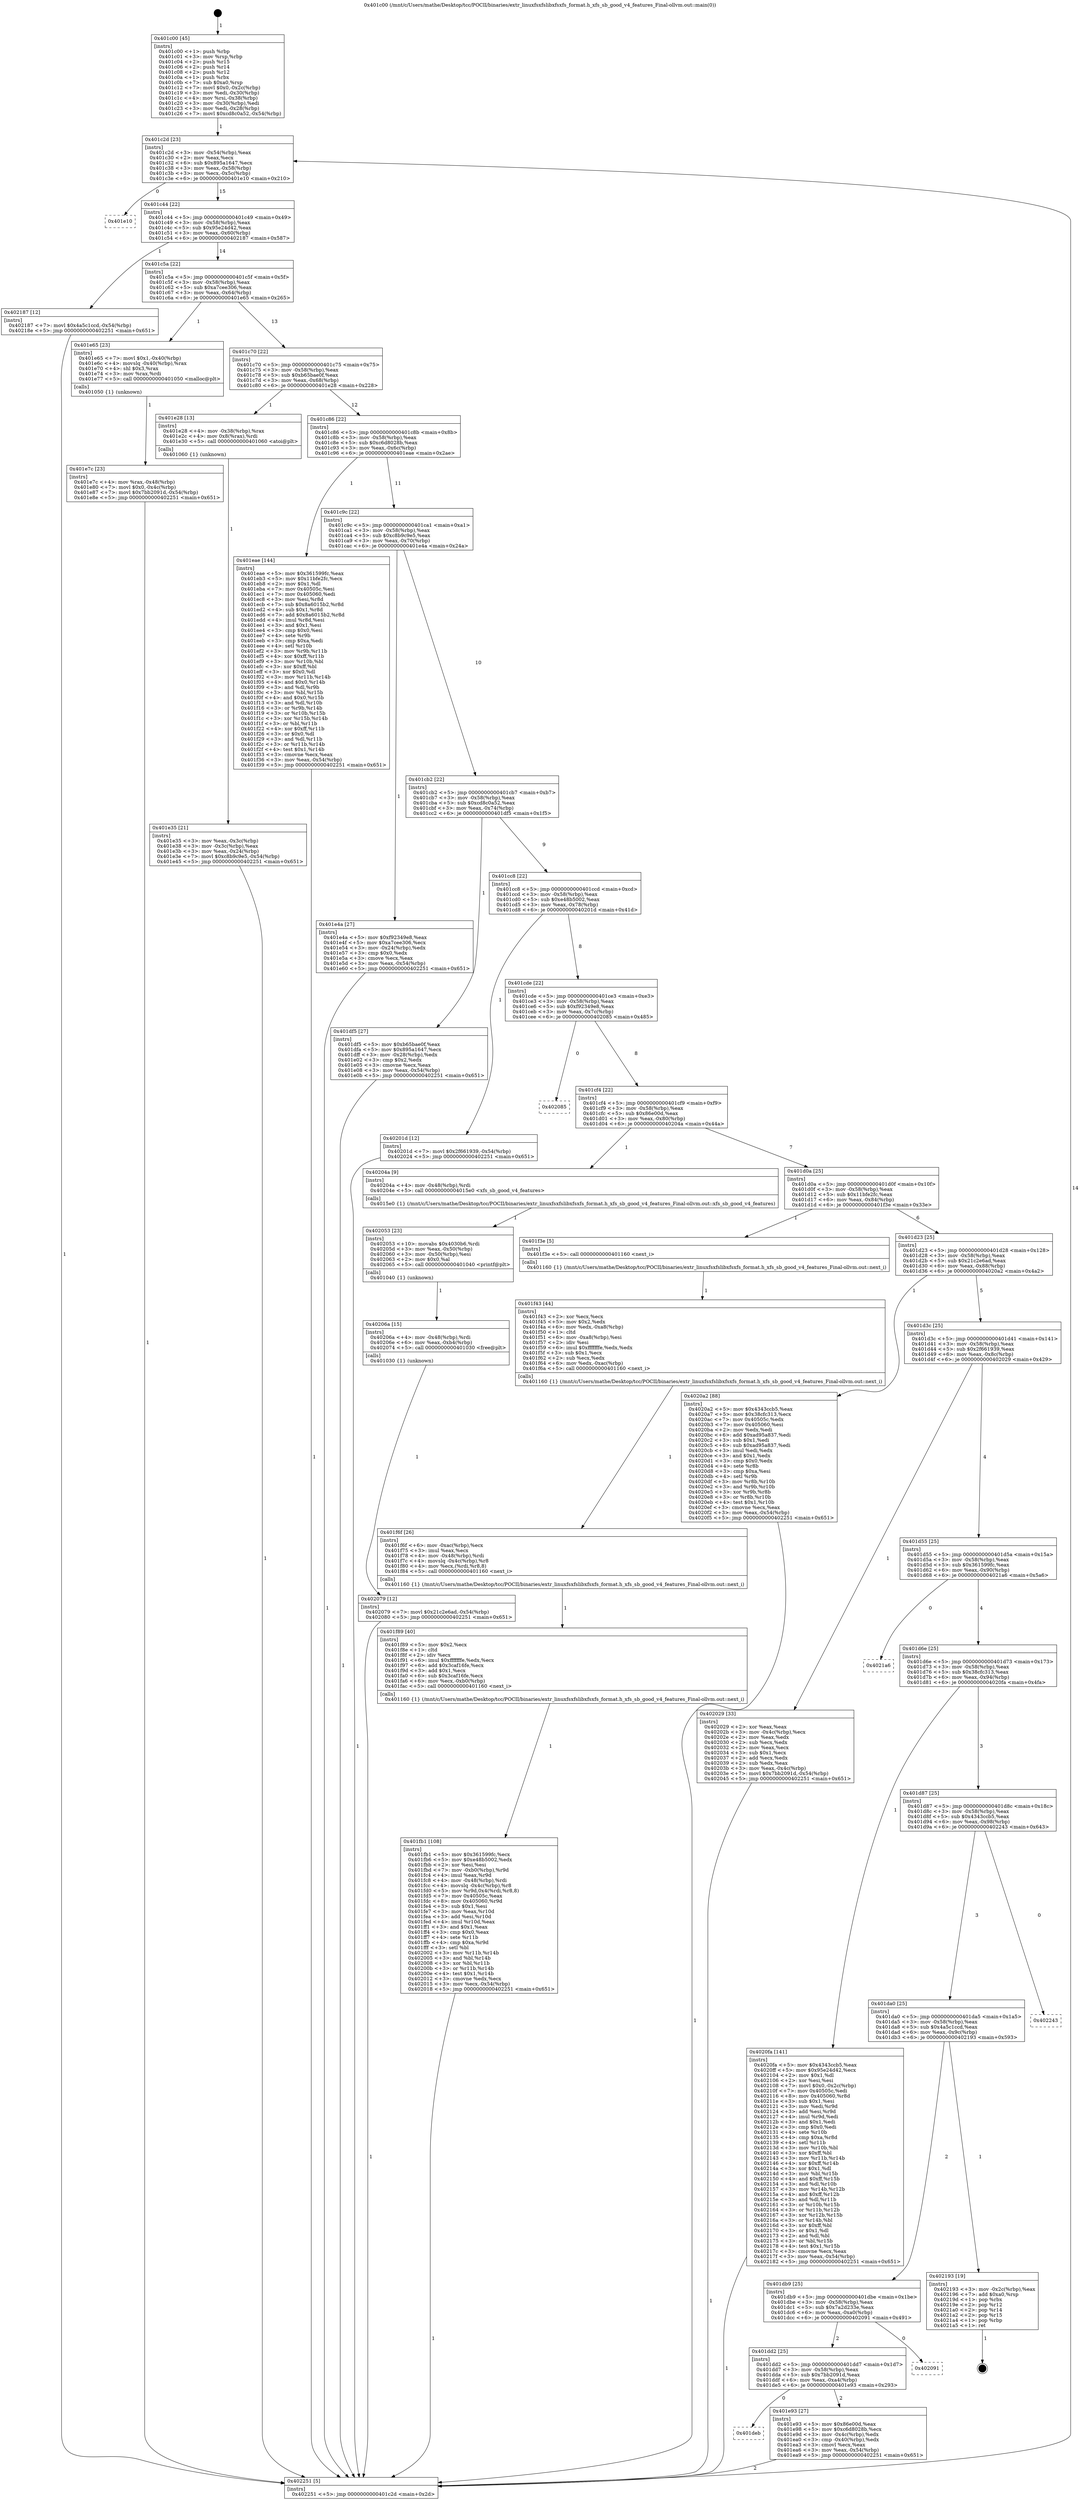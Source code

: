 digraph "0x401c00" {
  label = "0x401c00 (/mnt/c/Users/mathe/Desktop/tcc/POCII/binaries/extr_linuxfsxfslibxfsxfs_format.h_xfs_sb_good_v4_features_Final-ollvm.out::main(0))"
  labelloc = "t"
  node[shape=record]

  Entry [label="",width=0.3,height=0.3,shape=circle,fillcolor=black,style=filled]
  "0x401c2d" [label="{
     0x401c2d [23]\l
     | [instrs]\l
     &nbsp;&nbsp;0x401c2d \<+3\>: mov -0x54(%rbp),%eax\l
     &nbsp;&nbsp;0x401c30 \<+2\>: mov %eax,%ecx\l
     &nbsp;&nbsp;0x401c32 \<+6\>: sub $0x895a1647,%ecx\l
     &nbsp;&nbsp;0x401c38 \<+3\>: mov %eax,-0x58(%rbp)\l
     &nbsp;&nbsp;0x401c3b \<+3\>: mov %ecx,-0x5c(%rbp)\l
     &nbsp;&nbsp;0x401c3e \<+6\>: je 0000000000401e10 \<main+0x210\>\l
  }"]
  "0x401e10" [label="{
     0x401e10\l
  }", style=dashed]
  "0x401c44" [label="{
     0x401c44 [22]\l
     | [instrs]\l
     &nbsp;&nbsp;0x401c44 \<+5\>: jmp 0000000000401c49 \<main+0x49\>\l
     &nbsp;&nbsp;0x401c49 \<+3\>: mov -0x58(%rbp),%eax\l
     &nbsp;&nbsp;0x401c4c \<+5\>: sub $0x95e24d42,%eax\l
     &nbsp;&nbsp;0x401c51 \<+3\>: mov %eax,-0x60(%rbp)\l
     &nbsp;&nbsp;0x401c54 \<+6\>: je 0000000000402187 \<main+0x587\>\l
  }"]
  Exit [label="",width=0.3,height=0.3,shape=circle,fillcolor=black,style=filled,peripheries=2]
  "0x402187" [label="{
     0x402187 [12]\l
     | [instrs]\l
     &nbsp;&nbsp;0x402187 \<+7\>: movl $0x4a5c1ccd,-0x54(%rbp)\l
     &nbsp;&nbsp;0x40218e \<+5\>: jmp 0000000000402251 \<main+0x651\>\l
  }"]
  "0x401c5a" [label="{
     0x401c5a [22]\l
     | [instrs]\l
     &nbsp;&nbsp;0x401c5a \<+5\>: jmp 0000000000401c5f \<main+0x5f\>\l
     &nbsp;&nbsp;0x401c5f \<+3\>: mov -0x58(%rbp),%eax\l
     &nbsp;&nbsp;0x401c62 \<+5\>: sub $0xa7cee306,%eax\l
     &nbsp;&nbsp;0x401c67 \<+3\>: mov %eax,-0x64(%rbp)\l
     &nbsp;&nbsp;0x401c6a \<+6\>: je 0000000000401e65 \<main+0x265\>\l
  }"]
  "0x402079" [label="{
     0x402079 [12]\l
     | [instrs]\l
     &nbsp;&nbsp;0x402079 \<+7\>: movl $0x21c2e6ad,-0x54(%rbp)\l
     &nbsp;&nbsp;0x402080 \<+5\>: jmp 0000000000402251 \<main+0x651\>\l
  }"]
  "0x401e65" [label="{
     0x401e65 [23]\l
     | [instrs]\l
     &nbsp;&nbsp;0x401e65 \<+7\>: movl $0x1,-0x40(%rbp)\l
     &nbsp;&nbsp;0x401e6c \<+4\>: movslq -0x40(%rbp),%rax\l
     &nbsp;&nbsp;0x401e70 \<+4\>: shl $0x3,%rax\l
     &nbsp;&nbsp;0x401e74 \<+3\>: mov %rax,%rdi\l
     &nbsp;&nbsp;0x401e77 \<+5\>: call 0000000000401050 \<malloc@plt\>\l
     | [calls]\l
     &nbsp;&nbsp;0x401050 \{1\} (unknown)\l
  }"]
  "0x401c70" [label="{
     0x401c70 [22]\l
     | [instrs]\l
     &nbsp;&nbsp;0x401c70 \<+5\>: jmp 0000000000401c75 \<main+0x75\>\l
     &nbsp;&nbsp;0x401c75 \<+3\>: mov -0x58(%rbp),%eax\l
     &nbsp;&nbsp;0x401c78 \<+5\>: sub $0xb65bae0f,%eax\l
     &nbsp;&nbsp;0x401c7d \<+3\>: mov %eax,-0x68(%rbp)\l
     &nbsp;&nbsp;0x401c80 \<+6\>: je 0000000000401e28 \<main+0x228\>\l
  }"]
  "0x40206a" [label="{
     0x40206a [15]\l
     | [instrs]\l
     &nbsp;&nbsp;0x40206a \<+4\>: mov -0x48(%rbp),%rdi\l
     &nbsp;&nbsp;0x40206e \<+6\>: mov %eax,-0xb4(%rbp)\l
     &nbsp;&nbsp;0x402074 \<+5\>: call 0000000000401030 \<free@plt\>\l
     | [calls]\l
     &nbsp;&nbsp;0x401030 \{1\} (unknown)\l
  }"]
  "0x401e28" [label="{
     0x401e28 [13]\l
     | [instrs]\l
     &nbsp;&nbsp;0x401e28 \<+4\>: mov -0x38(%rbp),%rax\l
     &nbsp;&nbsp;0x401e2c \<+4\>: mov 0x8(%rax),%rdi\l
     &nbsp;&nbsp;0x401e30 \<+5\>: call 0000000000401060 \<atoi@plt\>\l
     | [calls]\l
     &nbsp;&nbsp;0x401060 \{1\} (unknown)\l
  }"]
  "0x401c86" [label="{
     0x401c86 [22]\l
     | [instrs]\l
     &nbsp;&nbsp;0x401c86 \<+5\>: jmp 0000000000401c8b \<main+0x8b\>\l
     &nbsp;&nbsp;0x401c8b \<+3\>: mov -0x58(%rbp),%eax\l
     &nbsp;&nbsp;0x401c8e \<+5\>: sub $0xc6d8028b,%eax\l
     &nbsp;&nbsp;0x401c93 \<+3\>: mov %eax,-0x6c(%rbp)\l
     &nbsp;&nbsp;0x401c96 \<+6\>: je 0000000000401eae \<main+0x2ae\>\l
  }"]
  "0x402053" [label="{
     0x402053 [23]\l
     | [instrs]\l
     &nbsp;&nbsp;0x402053 \<+10\>: movabs $0x4030b6,%rdi\l
     &nbsp;&nbsp;0x40205d \<+3\>: mov %eax,-0x50(%rbp)\l
     &nbsp;&nbsp;0x402060 \<+3\>: mov -0x50(%rbp),%esi\l
     &nbsp;&nbsp;0x402063 \<+2\>: mov $0x0,%al\l
     &nbsp;&nbsp;0x402065 \<+5\>: call 0000000000401040 \<printf@plt\>\l
     | [calls]\l
     &nbsp;&nbsp;0x401040 \{1\} (unknown)\l
  }"]
  "0x401eae" [label="{
     0x401eae [144]\l
     | [instrs]\l
     &nbsp;&nbsp;0x401eae \<+5\>: mov $0x361599fc,%eax\l
     &nbsp;&nbsp;0x401eb3 \<+5\>: mov $0x11bfe2fc,%ecx\l
     &nbsp;&nbsp;0x401eb8 \<+2\>: mov $0x1,%dl\l
     &nbsp;&nbsp;0x401eba \<+7\>: mov 0x40505c,%esi\l
     &nbsp;&nbsp;0x401ec1 \<+7\>: mov 0x405060,%edi\l
     &nbsp;&nbsp;0x401ec8 \<+3\>: mov %esi,%r8d\l
     &nbsp;&nbsp;0x401ecb \<+7\>: sub $0x8a6015b2,%r8d\l
     &nbsp;&nbsp;0x401ed2 \<+4\>: sub $0x1,%r8d\l
     &nbsp;&nbsp;0x401ed6 \<+7\>: add $0x8a6015b2,%r8d\l
     &nbsp;&nbsp;0x401edd \<+4\>: imul %r8d,%esi\l
     &nbsp;&nbsp;0x401ee1 \<+3\>: and $0x1,%esi\l
     &nbsp;&nbsp;0x401ee4 \<+3\>: cmp $0x0,%esi\l
     &nbsp;&nbsp;0x401ee7 \<+4\>: sete %r9b\l
     &nbsp;&nbsp;0x401eeb \<+3\>: cmp $0xa,%edi\l
     &nbsp;&nbsp;0x401eee \<+4\>: setl %r10b\l
     &nbsp;&nbsp;0x401ef2 \<+3\>: mov %r9b,%r11b\l
     &nbsp;&nbsp;0x401ef5 \<+4\>: xor $0xff,%r11b\l
     &nbsp;&nbsp;0x401ef9 \<+3\>: mov %r10b,%bl\l
     &nbsp;&nbsp;0x401efc \<+3\>: xor $0xff,%bl\l
     &nbsp;&nbsp;0x401eff \<+3\>: xor $0x0,%dl\l
     &nbsp;&nbsp;0x401f02 \<+3\>: mov %r11b,%r14b\l
     &nbsp;&nbsp;0x401f05 \<+4\>: and $0x0,%r14b\l
     &nbsp;&nbsp;0x401f09 \<+3\>: and %dl,%r9b\l
     &nbsp;&nbsp;0x401f0c \<+3\>: mov %bl,%r15b\l
     &nbsp;&nbsp;0x401f0f \<+4\>: and $0x0,%r15b\l
     &nbsp;&nbsp;0x401f13 \<+3\>: and %dl,%r10b\l
     &nbsp;&nbsp;0x401f16 \<+3\>: or %r9b,%r14b\l
     &nbsp;&nbsp;0x401f19 \<+3\>: or %r10b,%r15b\l
     &nbsp;&nbsp;0x401f1c \<+3\>: xor %r15b,%r14b\l
     &nbsp;&nbsp;0x401f1f \<+3\>: or %bl,%r11b\l
     &nbsp;&nbsp;0x401f22 \<+4\>: xor $0xff,%r11b\l
     &nbsp;&nbsp;0x401f26 \<+3\>: or $0x0,%dl\l
     &nbsp;&nbsp;0x401f29 \<+3\>: and %dl,%r11b\l
     &nbsp;&nbsp;0x401f2c \<+3\>: or %r11b,%r14b\l
     &nbsp;&nbsp;0x401f2f \<+4\>: test $0x1,%r14b\l
     &nbsp;&nbsp;0x401f33 \<+3\>: cmovne %ecx,%eax\l
     &nbsp;&nbsp;0x401f36 \<+3\>: mov %eax,-0x54(%rbp)\l
     &nbsp;&nbsp;0x401f39 \<+5\>: jmp 0000000000402251 \<main+0x651\>\l
  }"]
  "0x401c9c" [label="{
     0x401c9c [22]\l
     | [instrs]\l
     &nbsp;&nbsp;0x401c9c \<+5\>: jmp 0000000000401ca1 \<main+0xa1\>\l
     &nbsp;&nbsp;0x401ca1 \<+3\>: mov -0x58(%rbp),%eax\l
     &nbsp;&nbsp;0x401ca4 \<+5\>: sub $0xc8b9c9e5,%eax\l
     &nbsp;&nbsp;0x401ca9 \<+3\>: mov %eax,-0x70(%rbp)\l
     &nbsp;&nbsp;0x401cac \<+6\>: je 0000000000401e4a \<main+0x24a\>\l
  }"]
  "0x401fb1" [label="{
     0x401fb1 [108]\l
     | [instrs]\l
     &nbsp;&nbsp;0x401fb1 \<+5\>: mov $0x361599fc,%ecx\l
     &nbsp;&nbsp;0x401fb6 \<+5\>: mov $0xe48b5002,%edx\l
     &nbsp;&nbsp;0x401fbb \<+2\>: xor %esi,%esi\l
     &nbsp;&nbsp;0x401fbd \<+7\>: mov -0xb0(%rbp),%r9d\l
     &nbsp;&nbsp;0x401fc4 \<+4\>: imul %eax,%r9d\l
     &nbsp;&nbsp;0x401fc8 \<+4\>: mov -0x48(%rbp),%rdi\l
     &nbsp;&nbsp;0x401fcc \<+4\>: movslq -0x4c(%rbp),%r8\l
     &nbsp;&nbsp;0x401fd0 \<+5\>: mov %r9d,0x4(%rdi,%r8,8)\l
     &nbsp;&nbsp;0x401fd5 \<+7\>: mov 0x40505c,%eax\l
     &nbsp;&nbsp;0x401fdc \<+8\>: mov 0x405060,%r9d\l
     &nbsp;&nbsp;0x401fe4 \<+3\>: sub $0x1,%esi\l
     &nbsp;&nbsp;0x401fe7 \<+3\>: mov %eax,%r10d\l
     &nbsp;&nbsp;0x401fea \<+3\>: add %esi,%r10d\l
     &nbsp;&nbsp;0x401fed \<+4\>: imul %r10d,%eax\l
     &nbsp;&nbsp;0x401ff1 \<+3\>: and $0x1,%eax\l
     &nbsp;&nbsp;0x401ff4 \<+3\>: cmp $0x0,%eax\l
     &nbsp;&nbsp;0x401ff7 \<+4\>: sete %r11b\l
     &nbsp;&nbsp;0x401ffb \<+4\>: cmp $0xa,%r9d\l
     &nbsp;&nbsp;0x401fff \<+3\>: setl %bl\l
     &nbsp;&nbsp;0x402002 \<+3\>: mov %r11b,%r14b\l
     &nbsp;&nbsp;0x402005 \<+3\>: and %bl,%r14b\l
     &nbsp;&nbsp;0x402008 \<+3\>: xor %bl,%r11b\l
     &nbsp;&nbsp;0x40200b \<+3\>: or %r11b,%r14b\l
     &nbsp;&nbsp;0x40200e \<+4\>: test $0x1,%r14b\l
     &nbsp;&nbsp;0x402012 \<+3\>: cmovne %edx,%ecx\l
     &nbsp;&nbsp;0x402015 \<+3\>: mov %ecx,-0x54(%rbp)\l
     &nbsp;&nbsp;0x402018 \<+5\>: jmp 0000000000402251 \<main+0x651\>\l
  }"]
  "0x401e4a" [label="{
     0x401e4a [27]\l
     | [instrs]\l
     &nbsp;&nbsp;0x401e4a \<+5\>: mov $0xf92349e8,%eax\l
     &nbsp;&nbsp;0x401e4f \<+5\>: mov $0xa7cee306,%ecx\l
     &nbsp;&nbsp;0x401e54 \<+3\>: mov -0x24(%rbp),%edx\l
     &nbsp;&nbsp;0x401e57 \<+3\>: cmp $0x0,%edx\l
     &nbsp;&nbsp;0x401e5a \<+3\>: cmove %ecx,%eax\l
     &nbsp;&nbsp;0x401e5d \<+3\>: mov %eax,-0x54(%rbp)\l
     &nbsp;&nbsp;0x401e60 \<+5\>: jmp 0000000000402251 \<main+0x651\>\l
  }"]
  "0x401cb2" [label="{
     0x401cb2 [22]\l
     | [instrs]\l
     &nbsp;&nbsp;0x401cb2 \<+5\>: jmp 0000000000401cb7 \<main+0xb7\>\l
     &nbsp;&nbsp;0x401cb7 \<+3\>: mov -0x58(%rbp),%eax\l
     &nbsp;&nbsp;0x401cba \<+5\>: sub $0xcd8c0a52,%eax\l
     &nbsp;&nbsp;0x401cbf \<+3\>: mov %eax,-0x74(%rbp)\l
     &nbsp;&nbsp;0x401cc2 \<+6\>: je 0000000000401df5 \<main+0x1f5\>\l
  }"]
  "0x401f89" [label="{
     0x401f89 [40]\l
     | [instrs]\l
     &nbsp;&nbsp;0x401f89 \<+5\>: mov $0x2,%ecx\l
     &nbsp;&nbsp;0x401f8e \<+1\>: cltd\l
     &nbsp;&nbsp;0x401f8f \<+2\>: idiv %ecx\l
     &nbsp;&nbsp;0x401f91 \<+6\>: imul $0xfffffffe,%edx,%ecx\l
     &nbsp;&nbsp;0x401f97 \<+6\>: add $0x3caf16fe,%ecx\l
     &nbsp;&nbsp;0x401f9d \<+3\>: add $0x1,%ecx\l
     &nbsp;&nbsp;0x401fa0 \<+6\>: sub $0x3caf16fe,%ecx\l
     &nbsp;&nbsp;0x401fa6 \<+6\>: mov %ecx,-0xb0(%rbp)\l
     &nbsp;&nbsp;0x401fac \<+5\>: call 0000000000401160 \<next_i\>\l
     | [calls]\l
     &nbsp;&nbsp;0x401160 \{1\} (/mnt/c/Users/mathe/Desktop/tcc/POCII/binaries/extr_linuxfsxfslibxfsxfs_format.h_xfs_sb_good_v4_features_Final-ollvm.out::next_i)\l
  }"]
  "0x401df5" [label="{
     0x401df5 [27]\l
     | [instrs]\l
     &nbsp;&nbsp;0x401df5 \<+5\>: mov $0xb65bae0f,%eax\l
     &nbsp;&nbsp;0x401dfa \<+5\>: mov $0x895a1647,%ecx\l
     &nbsp;&nbsp;0x401dff \<+3\>: mov -0x28(%rbp),%edx\l
     &nbsp;&nbsp;0x401e02 \<+3\>: cmp $0x2,%edx\l
     &nbsp;&nbsp;0x401e05 \<+3\>: cmovne %ecx,%eax\l
     &nbsp;&nbsp;0x401e08 \<+3\>: mov %eax,-0x54(%rbp)\l
     &nbsp;&nbsp;0x401e0b \<+5\>: jmp 0000000000402251 \<main+0x651\>\l
  }"]
  "0x401cc8" [label="{
     0x401cc8 [22]\l
     | [instrs]\l
     &nbsp;&nbsp;0x401cc8 \<+5\>: jmp 0000000000401ccd \<main+0xcd\>\l
     &nbsp;&nbsp;0x401ccd \<+3\>: mov -0x58(%rbp),%eax\l
     &nbsp;&nbsp;0x401cd0 \<+5\>: sub $0xe48b5002,%eax\l
     &nbsp;&nbsp;0x401cd5 \<+3\>: mov %eax,-0x78(%rbp)\l
     &nbsp;&nbsp;0x401cd8 \<+6\>: je 000000000040201d \<main+0x41d\>\l
  }"]
  "0x402251" [label="{
     0x402251 [5]\l
     | [instrs]\l
     &nbsp;&nbsp;0x402251 \<+5\>: jmp 0000000000401c2d \<main+0x2d\>\l
  }"]
  "0x401c00" [label="{
     0x401c00 [45]\l
     | [instrs]\l
     &nbsp;&nbsp;0x401c00 \<+1\>: push %rbp\l
     &nbsp;&nbsp;0x401c01 \<+3\>: mov %rsp,%rbp\l
     &nbsp;&nbsp;0x401c04 \<+2\>: push %r15\l
     &nbsp;&nbsp;0x401c06 \<+2\>: push %r14\l
     &nbsp;&nbsp;0x401c08 \<+2\>: push %r12\l
     &nbsp;&nbsp;0x401c0a \<+1\>: push %rbx\l
     &nbsp;&nbsp;0x401c0b \<+7\>: sub $0xa0,%rsp\l
     &nbsp;&nbsp;0x401c12 \<+7\>: movl $0x0,-0x2c(%rbp)\l
     &nbsp;&nbsp;0x401c19 \<+3\>: mov %edi,-0x30(%rbp)\l
     &nbsp;&nbsp;0x401c1c \<+4\>: mov %rsi,-0x38(%rbp)\l
     &nbsp;&nbsp;0x401c20 \<+3\>: mov -0x30(%rbp),%edi\l
     &nbsp;&nbsp;0x401c23 \<+3\>: mov %edi,-0x28(%rbp)\l
     &nbsp;&nbsp;0x401c26 \<+7\>: movl $0xcd8c0a52,-0x54(%rbp)\l
  }"]
  "0x401e35" [label="{
     0x401e35 [21]\l
     | [instrs]\l
     &nbsp;&nbsp;0x401e35 \<+3\>: mov %eax,-0x3c(%rbp)\l
     &nbsp;&nbsp;0x401e38 \<+3\>: mov -0x3c(%rbp),%eax\l
     &nbsp;&nbsp;0x401e3b \<+3\>: mov %eax,-0x24(%rbp)\l
     &nbsp;&nbsp;0x401e3e \<+7\>: movl $0xc8b9c9e5,-0x54(%rbp)\l
     &nbsp;&nbsp;0x401e45 \<+5\>: jmp 0000000000402251 \<main+0x651\>\l
  }"]
  "0x401e7c" [label="{
     0x401e7c [23]\l
     | [instrs]\l
     &nbsp;&nbsp;0x401e7c \<+4\>: mov %rax,-0x48(%rbp)\l
     &nbsp;&nbsp;0x401e80 \<+7\>: movl $0x0,-0x4c(%rbp)\l
     &nbsp;&nbsp;0x401e87 \<+7\>: movl $0x7bb2091d,-0x54(%rbp)\l
     &nbsp;&nbsp;0x401e8e \<+5\>: jmp 0000000000402251 \<main+0x651\>\l
  }"]
  "0x401f6f" [label="{
     0x401f6f [26]\l
     | [instrs]\l
     &nbsp;&nbsp;0x401f6f \<+6\>: mov -0xac(%rbp),%ecx\l
     &nbsp;&nbsp;0x401f75 \<+3\>: imul %eax,%ecx\l
     &nbsp;&nbsp;0x401f78 \<+4\>: mov -0x48(%rbp),%rdi\l
     &nbsp;&nbsp;0x401f7c \<+4\>: movslq -0x4c(%rbp),%r8\l
     &nbsp;&nbsp;0x401f80 \<+4\>: mov %ecx,(%rdi,%r8,8)\l
     &nbsp;&nbsp;0x401f84 \<+5\>: call 0000000000401160 \<next_i\>\l
     | [calls]\l
     &nbsp;&nbsp;0x401160 \{1\} (/mnt/c/Users/mathe/Desktop/tcc/POCII/binaries/extr_linuxfsxfslibxfsxfs_format.h_xfs_sb_good_v4_features_Final-ollvm.out::next_i)\l
  }"]
  "0x40201d" [label="{
     0x40201d [12]\l
     | [instrs]\l
     &nbsp;&nbsp;0x40201d \<+7\>: movl $0x2f661939,-0x54(%rbp)\l
     &nbsp;&nbsp;0x402024 \<+5\>: jmp 0000000000402251 \<main+0x651\>\l
  }"]
  "0x401cde" [label="{
     0x401cde [22]\l
     | [instrs]\l
     &nbsp;&nbsp;0x401cde \<+5\>: jmp 0000000000401ce3 \<main+0xe3\>\l
     &nbsp;&nbsp;0x401ce3 \<+3\>: mov -0x58(%rbp),%eax\l
     &nbsp;&nbsp;0x401ce6 \<+5\>: sub $0xf92349e8,%eax\l
     &nbsp;&nbsp;0x401ceb \<+3\>: mov %eax,-0x7c(%rbp)\l
     &nbsp;&nbsp;0x401cee \<+6\>: je 0000000000402085 \<main+0x485\>\l
  }"]
  "0x401f43" [label="{
     0x401f43 [44]\l
     | [instrs]\l
     &nbsp;&nbsp;0x401f43 \<+2\>: xor %ecx,%ecx\l
     &nbsp;&nbsp;0x401f45 \<+5\>: mov $0x2,%edx\l
     &nbsp;&nbsp;0x401f4a \<+6\>: mov %edx,-0xa8(%rbp)\l
     &nbsp;&nbsp;0x401f50 \<+1\>: cltd\l
     &nbsp;&nbsp;0x401f51 \<+6\>: mov -0xa8(%rbp),%esi\l
     &nbsp;&nbsp;0x401f57 \<+2\>: idiv %esi\l
     &nbsp;&nbsp;0x401f59 \<+6\>: imul $0xfffffffe,%edx,%edx\l
     &nbsp;&nbsp;0x401f5f \<+3\>: sub $0x1,%ecx\l
     &nbsp;&nbsp;0x401f62 \<+2\>: sub %ecx,%edx\l
     &nbsp;&nbsp;0x401f64 \<+6\>: mov %edx,-0xac(%rbp)\l
     &nbsp;&nbsp;0x401f6a \<+5\>: call 0000000000401160 \<next_i\>\l
     | [calls]\l
     &nbsp;&nbsp;0x401160 \{1\} (/mnt/c/Users/mathe/Desktop/tcc/POCII/binaries/extr_linuxfsxfslibxfsxfs_format.h_xfs_sb_good_v4_features_Final-ollvm.out::next_i)\l
  }"]
  "0x402085" [label="{
     0x402085\l
  }", style=dashed]
  "0x401cf4" [label="{
     0x401cf4 [22]\l
     | [instrs]\l
     &nbsp;&nbsp;0x401cf4 \<+5\>: jmp 0000000000401cf9 \<main+0xf9\>\l
     &nbsp;&nbsp;0x401cf9 \<+3\>: mov -0x58(%rbp),%eax\l
     &nbsp;&nbsp;0x401cfc \<+5\>: sub $0x86e00d,%eax\l
     &nbsp;&nbsp;0x401d01 \<+3\>: mov %eax,-0x80(%rbp)\l
     &nbsp;&nbsp;0x401d04 \<+6\>: je 000000000040204a \<main+0x44a\>\l
  }"]
  "0x401deb" [label="{
     0x401deb\l
  }", style=dashed]
  "0x40204a" [label="{
     0x40204a [9]\l
     | [instrs]\l
     &nbsp;&nbsp;0x40204a \<+4\>: mov -0x48(%rbp),%rdi\l
     &nbsp;&nbsp;0x40204e \<+5\>: call 00000000004015e0 \<xfs_sb_good_v4_features\>\l
     | [calls]\l
     &nbsp;&nbsp;0x4015e0 \{1\} (/mnt/c/Users/mathe/Desktop/tcc/POCII/binaries/extr_linuxfsxfslibxfsxfs_format.h_xfs_sb_good_v4_features_Final-ollvm.out::xfs_sb_good_v4_features)\l
  }"]
  "0x401d0a" [label="{
     0x401d0a [25]\l
     | [instrs]\l
     &nbsp;&nbsp;0x401d0a \<+5\>: jmp 0000000000401d0f \<main+0x10f\>\l
     &nbsp;&nbsp;0x401d0f \<+3\>: mov -0x58(%rbp),%eax\l
     &nbsp;&nbsp;0x401d12 \<+5\>: sub $0x11bfe2fc,%eax\l
     &nbsp;&nbsp;0x401d17 \<+6\>: mov %eax,-0x84(%rbp)\l
     &nbsp;&nbsp;0x401d1d \<+6\>: je 0000000000401f3e \<main+0x33e\>\l
  }"]
  "0x401e93" [label="{
     0x401e93 [27]\l
     | [instrs]\l
     &nbsp;&nbsp;0x401e93 \<+5\>: mov $0x86e00d,%eax\l
     &nbsp;&nbsp;0x401e98 \<+5\>: mov $0xc6d8028b,%ecx\l
     &nbsp;&nbsp;0x401e9d \<+3\>: mov -0x4c(%rbp),%edx\l
     &nbsp;&nbsp;0x401ea0 \<+3\>: cmp -0x40(%rbp),%edx\l
     &nbsp;&nbsp;0x401ea3 \<+3\>: cmovl %ecx,%eax\l
     &nbsp;&nbsp;0x401ea6 \<+3\>: mov %eax,-0x54(%rbp)\l
     &nbsp;&nbsp;0x401ea9 \<+5\>: jmp 0000000000402251 \<main+0x651\>\l
  }"]
  "0x401f3e" [label="{
     0x401f3e [5]\l
     | [instrs]\l
     &nbsp;&nbsp;0x401f3e \<+5\>: call 0000000000401160 \<next_i\>\l
     | [calls]\l
     &nbsp;&nbsp;0x401160 \{1\} (/mnt/c/Users/mathe/Desktop/tcc/POCII/binaries/extr_linuxfsxfslibxfsxfs_format.h_xfs_sb_good_v4_features_Final-ollvm.out::next_i)\l
  }"]
  "0x401d23" [label="{
     0x401d23 [25]\l
     | [instrs]\l
     &nbsp;&nbsp;0x401d23 \<+5\>: jmp 0000000000401d28 \<main+0x128\>\l
     &nbsp;&nbsp;0x401d28 \<+3\>: mov -0x58(%rbp),%eax\l
     &nbsp;&nbsp;0x401d2b \<+5\>: sub $0x21c2e6ad,%eax\l
     &nbsp;&nbsp;0x401d30 \<+6\>: mov %eax,-0x88(%rbp)\l
     &nbsp;&nbsp;0x401d36 \<+6\>: je 00000000004020a2 \<main+0x4a2\>\l
  }"]
  "0x401dd2" [label="{
     0x401dd2 [25]\l
     | [instrs]\l
     &nbsp;&nbsp;0x401dd2 \<+5\>: jmp 0000000000401dd7 \<main+0x1d7\>\l
     &nbsp;&nbsp;0x401dd7 \<+3\>: mov -0x58(%rbp),%eax\l
     &nbsp;&nbsp;0x401dda \<+5\>: sub $0x7bb2091d,%eax\l
     &nbsp;&nbsp;0x401ddf \<+6\>: mov %eax,-0xa4(%rbp)\l
     &nbsp;&nbsp;0x401de5 \<+6\>: je 0000000000401e93 \<main+0x293\>\l
  }"]
  "0x4020a2" [label="{
     0x4020a2 [88]\l
     | [instrs]\l
     &nbsp;&nbsp;0x4020a2 \<+5\>: mov $0x4343ccb5,%eax\l
     &nbsp;&nbsp;0x4020a7 \<+5\>: mov $0x38cfc313,%ecx\l
     &nbsp;&nbsp;0x4020ac \<+7\>: mov 0x40505c,%edx\l
     &nbsp;&nbsp;0x4020b3 \<+7\>: mov 0x405060,%esi\l
     &nbsp;&nbsp;0x4020ba \<+2\>: mov %edx,%edi\l
     &nbsp;&nbsp;0x4020bc \<+6\>: add $0xad95a837,%edi\l
     &nbsp;&nbsp;0x4020c2 \<+3\>: sub $0x1,%edi\l
     &nbsp;&nbsp;0x4020c5 \<+6\>: sub $0xad95a837,%edi\l
     &nbsp;&nbsp;0x4020cb \<+3\>: imul %edi,%edx\l
     &nbsp;&nbsp;0x4020ce \<+3\>: and $0x1,%edx\l
     &nbsp;&nbsp;0x4020d1 \<+3\>: cmp $0x0,%edx\l
     &nbsp;&nbsp;0x4020d4 \<+4\>: sete %r8b\l
     &nbsp;&nbsp;0x4020d8 \<+3\>: cmp $0xa,%esi\l
     &nbsp;&nbsp;0x4020db \<+4\>: setl %r9b\l
     &nbsp;&nbsp;0x4020df \<+3\>: mov %r8b,%r10b\l
     &nbsp;&nbsp;0x4020e2 \<+3\>: and %r9b,%r10b\l
     &nbsp;&nbsp;0x4020e5 \<+3\>: xor %r9b,%r8b\l
     &nbsp;&nbsp;0x4020e8 \<+3\>: or %r8b,%r10b\l
     &nbsp;&nbsp;0x4020eb \<+4\>: test $0x1,%r10b\l
     &nbsp;&nbsp;0x4020ef \<+3\>: cmovne %ecx,%eax\l
     &nbsp;&nbsp;0x4020f2 \<+3\>: mov %eax,-0x54(%rbp)\l
     &nbsp;&nbsp;0x4020f5 \<+5\>: jmp 0000000000402251 \<main+0x651\>\l
  }"]
  "0x401d3c" [label="{
     0x401d3c [25]\l
     | [instrs]\l
     &nbsp;&nbsp;0x401d3c \<+5\>: jmp 0000000000401d41 \<main+0x141\>\l
     &nbsp;&nbsp;0x401d41 \<+3\>: mov -0x58(%rbp),%eax\l
     &nbsp;&nbsp;0x401d44 \<+5\>: sub $0x2f661939,%eax\l
     &nbsp;&nbsp;0x401d49 \<+6\>: mov %eax,-0x8c(%rbp)\l
     &nbsp;&nbsp;0x401d4f \<+6\>: je 0000000000402029 \<main+0x429\>\l
  }"]
  "0x402091" [label="{
     0x402091\l
  }", style=dashed]
  "0x402029" [label="{
     0x402029 [33]\l
     | [instrs]\l
     &nbsp;&nbsp;0x402029 \<+2\>: xor %eax,%eax\l
     &nbsp;&nbsp;0x40202b \<+3\>: mov -0x4c(%rbp),%ecx\l
     &nbsp;&nbsp;0x40202e \<+2\>: mov %eax,%edx\l
     &nbsp;&nbsp;0x402030 \<+2\>: sub %ecx,%edx\l
     &nbsp;&nbsp;0x402032 \<+2\>: mov %eax,%ecx\l
     &nbsp;&nbsp;0x402034 \<+3\>: sub $0x1,%ecx\l
     &nbsp;&nbsp;0x402037 \<+2\>: add %ecx,%edx\l
     &nbsp;&nbsp;0x402039 \<+2\>: sub %edx,%eax\l
     &nbsp;&nbsp;0x40203b \<+3\>: mov %eax,-0x4c(%rbp)\l
     &nbsp;&nbsp;0x40203e \<+7\>: movl $0x7bb2091d,-0x54(%rbp)\l
     &nbsp;&nbsp;0x402045 \<+5\>: jmp 0000000000402251 \<main+0x651\>\l
  }"]
  "0x401d55" [label="{
     0x401d55 [25]\l
     | [instrs]\l
     &nbsp;&nbsp;0x401d55 \<+5\>: jmp 0000000000401d5a \<main+0x15a\>\l
     &nbsp;&nbsp;0x401d5a \<+3\>: mov -0x58(%rbp),%eax\l
     &nbsp;&nbsp;0x401d5d \<+5\>: sub $0x361599fc,%eax\l
     &nbsp;&nbsp;0x401d62 \<+6\>: mov %eax,-0x90(%rbp)\l
     &nbsp;&nbsp;0x401d68 \<+6\>: je 00000000004021a6 \<main+0x5a6\>\l
  }"]
  "0x401db9" [label="{
     0x401db9 [25]\l
     | [instrs]\l
     &nbsp;&nbsp;0x401db9 \<+5\>: jmp 0000000000401dbe \<main+0x1be\>\l
     &nbsp;&nbsp;0x401dbe \<+3\>: mov -0x58(%rbp),%eax\l
     &nbsp;&nbsp;0x401dc1 \<+5\>: sub $0x7a2d233e,%eax\l
     &nbsp;&nbsp;0x401dc6 \<+6\>: mov %eax,-0xa0(%rbp)\l
     &nbsp;&nbsp;0x401dcc \<+6\>: je 0000000000402091 \<main+0x491\>\l
  }"]
  "0x4021a6" [label="{
     0x4021a6\l
  }", style=dashed]
  "0x401d6e" [label="{
     0x401d6e [25]\l
     | [instrs]\l
     &nbsp;&nbsp;0x401d6e \<+5\>: jmp 0000000000401d73 \<main+0x173\>\l
     &nbsp;&nbsp;0x401d73 \<+3\>: mov -0x58(%rbp),%eax\l
     &nbsp;&nbsp;0x401d76 \<+5\>: sub $0x38cfc313,%eax\l
     &nbsp;&nbsp;0x401d7b \<+6\>: mov %eax,-0x94(%rbp)\l
     &nbsp;&nbsp;0x401d81 \<+6\>: je 00000000004020fa \<main+0x4fa\>\l
  }"]
  "0x402193" [label="{
     0x402193 [19]\l
     | [instrs]\l
     &nbsp;&nbsp;0x402193 \<+3\>: mov -0x2c(%rbp),%eax\l
     &nbsp;&nbsp;0x402196 \<+7\>: add $0xa0,%rsp\l
     &nbsp;&nbsp;0x40219d \<+1\>: pop %rbx\l
     &nbsp;&nbsp;0x40219e \<+2\>: pop %r12\l
     &nbsp;&nbsp;0x4021a0 \<+2\>: pop %r14\l
     &nbsp;&nbsp;0x4021a2 \<+2\>: pop %r15\l
     &nbsp;&nbsp;0x4021a4 \<+1\>: pop %rbp\l
     &nbsp;&nbsp;0x4021a5 \<+1\>: ret\l
  }"]
  "0x4020fa" [label="{
     0x4020fa [141]\l
     | [instrs]\l
     &nbsp;&nbsp;0x4020fa \<+5\>: mov $0x4343ccb5,%eax\l
     &nbsp;&nbsp;0x4020ff \<+5\>: mov $0x95e24d42,%ecx\l
     &nbsp;&nbsp;0x402104 \<+2\>: mov $0x1,%dl\l
     &nbsp;&nbsp;0x402106 \<+2\>: xor %esi,%esi\l
     &nbsp;&nbsp;0x402108 \<+7\>: movl $0x0,-0x2c(%rbp)\l
     &nbsp;&nbsp;0x40210f \<+7\>: mov 0x40505c,%edi\l
     &nbsp;&nbsp;0x402116 \<+8\>: mov 0x405060,%r8d\l
     &nbsp;&nbsp;0x40211e \<+3\>: sub $0x1,%esi\l
     &nbsp;&nbsp;0x402121 \<+3\>: mov %edi,%r9d\l
     &nbsp;&nbsp;0x402124 \<+3\>: add %esi,%r9d\l
     &nbsp;&nbsp;0x402127 \<+4\>: imul %r9d,%edi\l
     &nbsp;&nbsp;0x40212b \<+3\>: and $0x1,%edi\l
     &nbsp;&nbsp;0x40212e \<+3\>: cmp $0x0,%edi\l
     &nbsp;&nbsp;0x402131 \<+4\>: sete %r10b\l
     &nbsp;&nbsp;0x402135 \<+4\>: cmp $0xa,%r8d\l
     &nbsp;&nbsp;0x402139 \<+4\>: setl %r11b\l
     &nbsp;&nbsp;0x40213d \<+3\>: mov %r10b,%bl\l
     &nbsp;&nbsp;0x402140 \<+3\>: xor $0xff,%bl\l
     &nbsp;&nbsp;0x402143 \<+3\>: mov %r11b,%r14b\l
     &nbsp;&nbsp;0x402146 \<+4\>: xor $0xff,%r14b\l
     &nbsp;&nbsp;0x40214a \<+3\>: xor $0x1,%dl\l
     &nbsp;&nbsp;0x40214d \<+3\>: mov %bl,%r15b\l
     &nbsp;&nbsp;0x402150 \<+4\>: and $0xff,%r15b\l
     &nbsp;&nbsp;0x402154 \<+3\>: and %dl,%r10b\l
     &nbsp;&nbsp;0x402157 \<+3\>: mov %r14b,%r12b\l
     &nbsp;&nbsp;0x40215a \<+4\>: and $0xff,%r12b\l
     &nbsp;&nbsp;0x40215e \<+3\>: and %dl,%r11b\l
     &nbsp;&nbsp;0x402161 \<+3\>: or %r10b,%r15b\l
     &nbsp;&nbsp;0x402164 \<+3\>: or %r11b,%r12b\l
     &nbsp;&nbsp;0x402167 \<+3\>: xor %r12b,%r15b\l
     &nbsp;&nbsp;0x40216a \<+3\>: or %r14b,%bl\l
     &nbsp;&nbsp;0x40216d \<+3\>: xor $0xff,%bl\l
     &nbsp;&nbsp;0x402170 \<+3\>: or $0x1,%dl\l
     &nbsp;&nbsp;0x402173 \<+2\>: and %dl,%bl\l
     &nbsp;&nbsp;0x402175 \<+3\>: or %bl,%r15b\l
     &nbsp;&nbsp;0x402178 \<+4\>: test $0x1,%r15b\l
     &nbsp;&nbsp;0x40217c \<+3\>: cmovne %ecx,%eax\l
     &nbsp;&nbsp;0x40217f \<+3\>: mov %eax,-0x54(%rbp)\l
     &nbsp;&nbsp;0x402182 \<+5\>: jmp 0000000000402251 \<main+0x651\>\l
  }"]
  "0x401d87" [label="{
     0x401d87 [25]\l
     | [instrs]\l
     &nbsp;&nbsp;0x401d87 \<+5\>: jmp 0000000000401d8c \<main+0x18c\>\l
     &nbsp;&nbsp;0x401d8c \<+3\>: mov -0x58(%rbp),%eax\l
     &nbsp;&nbsp;0x401d8f \<+5\>: sub $0x4343ccb5,%eax\l
     &nbsp;&nbsp;0x401d94 \<+6\>: mov %eax,-0x98(%rbp)\l
     &nbsp;&nbsp;0x401d9a \<+6\>: je 0000000000402243 \<main+0x643\>\l
  }"]
  "0x401da0" [label="{
     0x401da0 [25]\l
     | [instrs]\l
     &nbsp;&nbsp;0x401da0 \<+5\>: jmp 0000000000401da5 \<main+0x1a5\>\l
     &nbsp;&nbsp;0x401da5 \<+3\>: mov -0x58(%rbp),%eax\l
     &nbsp;&nbsp;0x401da8 \<+5\>: sub $0x4a5c1ccd,%eax\l
     &nbsp;&nbsp;0x401dad \<+6\>: mov %eax,-0x9c(%rbp)\l
     &nbsp;&nbsp;0x401db3 \<+6\>: je 0000000000402193 \<main+0x593\>\l
  }"]
  "0x402243" [label="{
     0x402243\l
  }", style=dashed]
  Entry -> "0x401c00" [label=" 1"]
  "0x401c2d" -> "0x401e10" [label=" 0"]
  "0x401c2d" -> "0x401c44" [label=" 15"]
  "0x402193" -> Exit [label=" 1"]
  "0x401c44" -> "0x402187" [label=" 1"]
  "0x401c44" -> "0x401c5a" [label=" 14"]
  "0x402187" -> "0x402251" [label=" 1"]
  "0x401c5a" -> "0x401e65" [label=" 1"]
  "0x401c5a" -> "0x401c70" [label=" 13"]
  "0x4020fa" -> "0x402251" [label=" 1"]
  "0x401c70" -> "0x401e28" [label=" 1"]
  "0x401c70" -> "0x401c86" [label=" 12"]
  "0x4020a2" -> "0x402251" [label=" 1"]
  "0x401c86" -> "0x401eae" [label=" 1"]
  "0x401c86" -> "0x401c9c" [label=" 11"]
  "0x402079" -> "0x402251" [label=" 1"]
  "0x401c9c" -> "0x401e4a" [label=" 1"]
  "0x401c9c" -> "0x401cb2" [label=" 10"]
  "0x40206a" -> "0x402079" [label=" 1"]
  "0x401cb2" -> "0x401df5" [label=" 1"]
  "0x401cb2" -> "0x401cc8" [label=" 9"]
  "0x401df5" -> "0x402251" [label=" 1"]
  "0x401c00" -> "0x401c2d" [label=" 1"]
  "0x402251" -> "0x401c2d" [label=" 14"]
  "0x401e28" -> "0x401e35" [label=" 1"]
  "0x401e35" -> "0x402251" [label=" 1"]
  "0x401e4a" -> "0x402251" [label=" 1"]
  "0x401e65" -> "0x401e7c" [label=" 1"]
  "0x401e7c" -> "0x402251" [label=" 1"]
  "0x402053" -> "0x40206a" [label=" 1"]
  "0x401cc8" -> "0x40201d" [label=" 1"]
  "0x401cc8" -> "0x401cde" [label=" 8"]
  "0x40204a" -> "0x402053" [label=" 1"]
  "0x401cde" -> "0x402085" [label=" 0"]
  "0x401cde" -> "0x401cf4" [label=" 8"]
  "0x402029" -> "0x402251" [label=" 1"]
  "0x401cf4" -> "0x40204a" [label=" 1"]
  "0x401cf4" -> "0x401d0a" [label=" 7"]
  "0x40201d" -> "0x402251" [label=" 1"]
  "0x401d0a" -> "0x401f3e" [label=" 1"]
  "0x401d0a" -> "0x401d23" [label=" 6"]
  "0x401fb1" -> "0x402251" [label=" 1"]
  "0x401d23" -> "0x4020a2" [label=" 1"]
  "0x401d23" -> "0x401d3c" [label=" 5"]
  "0x401f6f" -> "0x401f89" [label=" 1"]
  "0x401d3c" -> "0x402029" [label=" 1"]
  "0x401d3c" -> "0x401d55" [label=" 4"]
  "0x401f43" -> "0x401f6f" [label=" 1"]
  "0x401d55" -> "0x4021a6" [label=" 0"]
  "0x401d55" -> "0x401d6e" [label=" 4"]
  "0x401eae" -> "0x402251" [label=" 1"]
  "0x401d6e" -> "0x4020fa" [label=" 1"]
  "0x401d6e" -> "0x401d87" [label=" 3"]
  "0x401e93" -> "0x402251" [label=" 2"]
  "0x401d87" -> "0x402243" [label=" 0"]
  "0x401d87" -> "0x401da0" [label=" 3"]
  "0x401dd2" -> "0x401deb" [label=" 0"]
  "0x401da0" -> "0x402193" [label=" 1"]
  "0x401da0" -> "0x401db9" [label=" 2"]
  "0x401f3e" -> "0x401f43" [label=" 1"]
  "0x401db9" -> "0x402091" [label=" 0"]
  "0x401db9" -> "0x401dd2" [label=" 2"]
  "0x401f89" -> "0x401fb1" [label=" 1"]
  "0x401dd2" -> "0x401e93" [label=" 2"]
}
